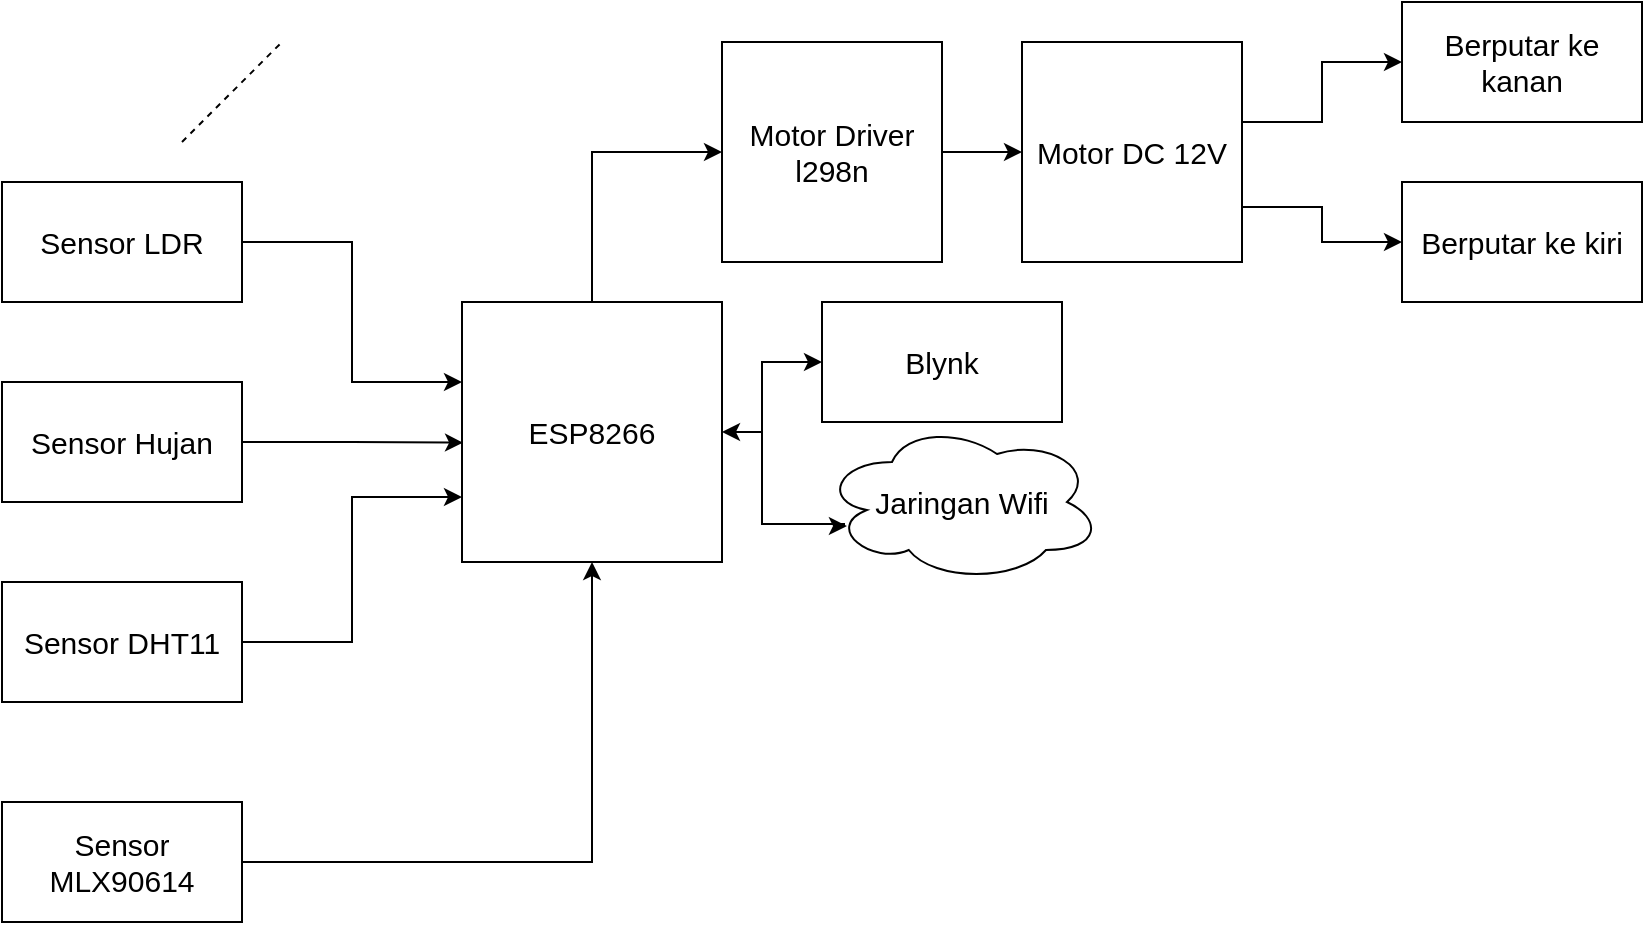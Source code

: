 <mxfile version="21.6.2" type="github">
  <diagram name="Page-1" id="hNzaiiXcDnGU_uFBfYd-">
    <mxGraphModel dx="1444" dy="1836" grid="1" gridSize="10" guides="1" tooltips="1" connect="1" arrows="1" fold="1" page="1" pageScale="1" pageWidth="850" pageHeight="1100" math="0" shadow="0">
      <root>
        <mxCell id="0" />
        <mxCell id="1" parent="0" />
        <mxCell id="21kRJ1MQ0vZQN76AOf-v-21" style="edgeStyle=orthogonalEdgeStyle;rounded=0;orthogonalLoop=1;jettySize=auto;html=1;" edge="1" parent="1" source="21kRJ1MQ0vZQN76AOf-v-1" target="21kRJ1MQ0vZQN76AOf-v-6">
          <mxGeometry relative="1" as="geometry">
            <Array as="points">
              <mxPoint x="415" y="-700" />
              <mxPoint x="415" y="-630" />
            </Array>
          </mxGeometry>
        </mxCell>
        <mxCell id="21kRJ1MQ0vZQN76AOf-v-1" value="&lt;font style=&quot;font-size: 15px;&quot;&gt;Sensor LDR&lt;/font&gt;" style="rounded=0;whiteSpace=wrap;html=1;" vertex="1" parent="1">
          <mxGeometry x="240" y="-730" width="120" height="60" as="geometry" />
        </mxCell>
        <mxCell id="21kRJ1MQ0vZQN76AOf-v-19" style="edgeStyle=orthogonalEdgeStyle;rounded=0;orthogonalLoop=1;jettySize=auto;html=1;entryX=0.004;entryY=0.541;entryDx=0;entryDy=0;entryPerimeter=0;" edge="1" parent="1" source="21kRJ1MQ0vZQN76AOf-v-2" target="21kRJ1MQ0vZQN76AOf-v-6">
          <mxGeometry relative="1" as="geometry">
            <Array as="points" />
          </mxGeometry>
        </mxCell>
        <mxCell id="21kRJ1MQ0vZQN76AOf-v-2" value="&lt;span style=&quot;font-size: 15px;&quot;&gt;Sensor Hujan&lt;br&gt;&lt;/span&gt;" style="rounded=0;whiteSpace=wrap;html=1;" vertex="1" parent="1">
          <mxGeometry x="240" y="-630" width="120" height="60" as="geometry" />
        </mxCell>
        <mxCell id="21kRJ1MQ0vZQN76AOf-v-20" style="edgeStyle=orthogonalEdgeStyle;rounded=0;orthogonalLoop=1;jettySize=auto;html=1;entryX=0;entryY=0.75;entryDx=0;entryDy=0;" edge="1" parent="1" source="21kRJ1MQ0vZQN76AOf-v-4" target="21kRJ1MQ0vZQN76AOf-v-6">
          <mxGeometry relative="1" as="geometry" />
        </mxCell>
        <mxCell id="21kRJ1MQ0vZQN76AOf-v-4" value="&lt;font style=&quot;font-size: 15px;&quot;&gt;Sensor DHT11&lt;/font&gt;" style="rounded=0;whiteSpace=wrap;html=1;" vertex="1" parent="1">
          <mxGeometry x="240" y="-530" width="120" height="60" as="geometry" />
        </mxCell>
        <mxCell id="21kRJ1MQ0vZQN76AOf-v-25" style="edgeStyle=orthogonalEdgeStyle;rounded=0;orthogonalLoop=1;jettySize=auto;html=1;startArrow=classic;startFill=1;endArrow=none;endFill=0;" edge="1" parent="1" source="21kRJ1MQ0vZQN76AOf-v-6">
          <mxGeometry relative="1" as="geometry">
            <mxPoint x="610" y="-605" as="targetPoint" />
          </mxGeometry>
        </mxCell>
        <mxCell id="21kRJ1MQ0vZQN76AOf-v-26" style="edgeStyle=orthogonalEdgeStyle;rounded=0;orthogonalLoop=1;jettySize=auto;html=1;entryX=0;entryY=0.5;entryDx=0;entryDy=0;" edge="1" parent="1" source="21kRJ1MQ0vZQN76AOf-v-6" target="21kRJ1MQ0vZQN76AOf-v-15">
          <mxGeometry relative="1" as="geometry" />
        </mxCell>
        <mxCell id="21kRJ1MQ0vZQN76AOf-v-6" value="&lt;span style=&quot;font-size: 15px;&quot;&gt;ESP8266&lt;br&gt;&lt;/span&gt;" style="whiteSpace=wrap;html=1;aspect=fixed;" vertex="1" parent="1">
          <mxGeometry x="470" y="-670" width="130" height="130" as="geometry" />
        </mxCell>
        <mxCell id="21kRJ1MQ0vZQN76AOf-v-22" style="edgeStyle=orthogonalEdgeStyle;rounded=0;orthogonalLoop=1;jettySize=auto;html=1;entryX=0;entryY=0.5;entryDx=0;entryDy=0;startArrow=classic;startFill=1;exitX=0.089;exitY=0.65;exitDx=0;exitDy=0;exitPerimeter=0;" edge="1" parent="1" source="21kRJ1MQ0vZQN76AOf-v-9" target="21kRJ1MQ0vZQN76AOf-v-10">
          <mxGeometry relative="1" as="geometry">
            <mxPoint x="640" y="-560" as="sourcePoint" />
            <Array as="points">
              <mxPoint x="661" y="-559" />
              <mxPoint x="620" y="-559" />
              <mxPoint x="620" y="-640" />
            </Array>
          </mxGeometry>
        </mxCell>
        <mxCell id="21kRJ1MQ0vZQN76AOf-v-9" value="&lt;font style=&quot;font-size: 15px;&quot;&gt;Jaringan Wifi&lt;/font&gt;" style="ellipse;shape=cloud;whiteSpace=wrap;html=1;" vertex="1" parent="1">
          <mxGeometry x="650" y="-610" width="140" height="80" as="geometry" />
        </mxCell>
        <mxCell id="21kRJ1MQ0vZQN76AOf-v-10" value="&lt;font style=&quot;font-size: 15px;&quot;&gt;Blynk&lt;/font&gt;" style="rounded=0;whiteSpace=wrap;html=1;" vertex="1" parent="1">
          <mxGeometry x="650" y="-670" width="120" height="60" as="geometry" />
        </mxCell>
        <mxCell id="21kRJ1MQ0vZQN76AOf-v-11" value="&lt;font style=&quot;font-size: 15px;&quot;&gt;Berputar ke kanan&lt;/font&gt;" style="rounded=0;whiteSpace=wrap;html=1;" vertex="1" parent="1">
          <mxGeometry x="940" y="-820" width="120" height="60" as="geometry" />
        </mxCell>
        <mxCell id="21kRJ1MQ0vZQN76AOf-v-13" value="&lt;font style=&quot;font-size: 15px;&quot;&gt;Berputar ke kiri&lt;/font&gt;" style="rounded=0;whiteSpace=wrap;html=1;" vertex="1" parent="1">
          <mxGeometry x="940" y="-730" width="120" height="60" as="geometry" />
        </mxCell>
        <mxCell id="21kRJ1MQ0vZQN76AOf-v-34" value="" style="edgeStyle=orthogonalEdgeStyle;rounded=0;orthogonalLoop=1;jettySize=auto;html=1;" edge="1" parent="1" source="21kRJ1MQ0vZQN76AOf-v-15" target="21kRJ1MQ0vZQN76AOf-v-33">
          <mxGeometry relative="1" as="geometry" />
        </mxCell>
        <mxCell id="21kRJ1MQ0vZQN76AOf-v-15" value="&lt;font style=&quot;font-size: 15px;&quot;&gt;Motor Driver l298n&lt;/font&gt;" style="whiteSpace=wrap;html=1;aspect=fixed;" vertex="1" parent="1">
          <mxGeometry x="600" y="-800" width="110" height="110" as="geometry" />
        </mxCell>
        <mxCell id="21kRJ1MQ0vZQN76AOf-v-32" style="edgeStyle=orthogonalEdgeStyle;rounded=0;orthogonalLoop=1;jettySize=auto;html=1;exitX=1;exitY=0.5;exitDx=0;exitDy=0;entryX=0.5;entryY=1;entryDx=0;entryDy=0;" edge="1" parent="1" source="21kRJ1MQ0vZQN76AOf-v-29" target="21kRJ1MQ0vZQN76AOf-v-6">
          <mxGeometry relative="1" as="geometry" />
        </mxCell>
        <mxCell id="21kRJ1MQ0vZQN76AOf-v-29" value="&lt;font style=&quot;font-size: 15px;&quot;&gt;Sensor MLX90614&lt;/font&gt;" style="rounded=0;whiteSpace=wrap;html=1;" vertex="1" parent="1">
          <mxGeometry x="240" y="-420" width="120" height="60" as="geometry" />
        </mxCell>
        <mxCell id="21kRJ1MQ0vZQN76AOf-v-35" style="edgeStyle=orthogonalEdgeStyle;rounded=0;orthogonalLoop=1;jettySize=auto;html=1;entryX=0;entryY=0.5;entryDx=0;entryDy=0;" edge="1" parent="1" source="21kRJ1MQ0vZQN76AOf-v-33" target="21kRJ1MQ0vZQN76AOf-v-11">
          <mxGeometry relative="1" as="geometry">
            <Array as="points">
              <mxPoint x="900" y="-760" />
              <mxPoint x="900" y="-790" />
            </Array>
          </mxGeometry>
        </mxCell>
        <mxCell id="21kRJ1MQ0vZQN76AOf-v-37" style="edgeStyle=orthogonalEdgeStyle;rounded=0;orthogonalLoop=1;jettySize=auto;html=1;exitX=1;exitY=0.75;exitDx=0;exitDy=0;entryX=0;entryY=0.5;entryDx=0;entryDy=0;" edge="1" parent="1" source="21kRJ1MQ0vZQN76AOf-v-33" target="21kRJ1MQ0vZQN76AOf-v-13">
          <mxGeometry relative="1" as="geometry" />
        </mxCell>
        <mxCell id="21kRJ1MQ0vZQN76AOf-v-33" value="&lt;font style=&quot;font-size: 15px;&quot;&gt;Motor DC 12V&lt;/font&gt;" style="whiteSpace=wrap;html=1;aspect=fixed;" vertex="1" parent="1">
          <mxGeometry x="750" y="-800" width="110" height="110" as="geometry" />
        </mxCell>
        <mxCell id="21kRJ1MQ0vZQN76AOf-v-40" value="" style="endArrow=none;dashed=1;html=1;rounded=0;" edge="1" parent="1">
          <mxGeometry width="50" height="50" relative="1" as="geometry">
            <mxPoint x="330" y="-750" as="sourcePoint" />
            <mxPoint x="380" y="-800" as="targetPoint" />
          </mxGeometry>
        </mxCell>
      </root>
    </mxGraphModel>
  </diagram>
</mxfile>
